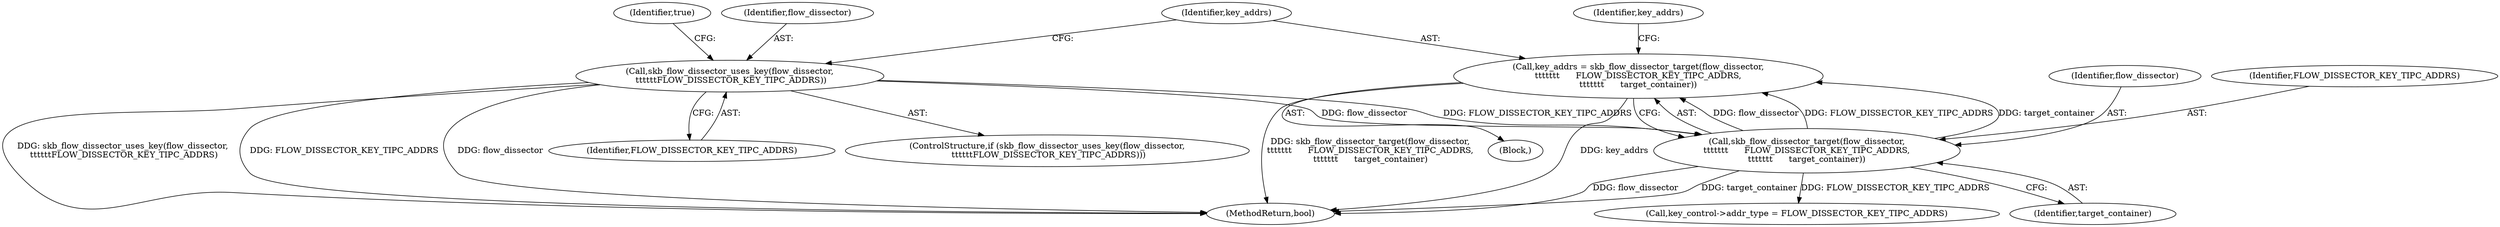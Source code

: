 digraph "0_linux_a6e544b0a88b53114bfa5a57e21b7be7a8dfc9d0@pointer" {
"1000459" [label="(Call,key_addrs = skb_flow_dissector_target(flow_dissector,\n\t\t\t\t\t\t\t      FLOW_DISSECTOR_KEY_TIPC_ADDRS,\n\t\t\t\t\t\t\t      target_container))"];
"1000461" [label="(Call,skb_flow_dissector_target(flow_dissector,\n\t\t\t\t\t\t\t      FLOW_DISSECTOR_KEY_TIPC_ADDRS,\n\t\t\t\t\t\t\t      target_container))"];
"1000455" [label="(Call,skb_flow_dissector_uses_key(flow_dissector,\n \t\t\t\t\t\tFLOW_DISSECTOR_KEY_TIPC_ADDRS))"];
"1000460" [label="(Identifier,key_addrs)"];
"1000812" [label="(MethodReturn,bool)"];
"1000455" [label="(Call,skb_flow_dissector_uses_key(flow_dissector,\n \t\t\t\t\t\tFLOW_DISSECTOR_KEY_TIPC_ADDRS))"];
"1000480" [label="(Identifier,true)"];
"1000462" [label="(Identifier,flow_dissector)"];
"1000457" [label="(Identifier,FLOW_DISSECTOR_KEY_TIPC_ADDRS)"];
"1000458" [label="(Block,)"];
"1000461" [label="(Call,skb_flow_dissector_target(flow_dissector,\n\t\t\t\t\t\t\t      FLOW_DISSECTOR_KEY_TIPC_ADDRS,\n\t\t\t\t\t\t\t      target_container))"];
"1000459" [label="(Call,key_addrs = skb_flow_dissector_target(flow_dissector,\n\t\t\t\t\t\t\t      FLOW_DISSECTOR_KEY_TIPC_ADDRS,\n\t\t\t\t\t\t\t      target_container))"];
"1000464" [label="(Identifier,target_container)"];
"1000463" [label="(Identifier,FLOW_DISSECTOR_KEY_TIPC_ADDRS)"];
"1000454" [label="(ControlStructure,if (skb_flow_dissector_uses_key(flow_dissector,\n \t\t\t\t\t\tFLOW_DISSECTOR_KEY_TIPC_ADDRS)))"];
"1000468" [label="(Identifier,key_addrs)"];
"1000474" [label="(Call,key_control->addr_type = FLOW_DISSECTOR_KEY_TIPC_ADDRS)"];
"1000456" [label="(Identifier,flow_dissector)"];
"1000459" -> "1000458"  [label="AST: "];
"1000459" -> "1000461"  [label="CFG: "];
"1000460" -> "1000459"  [label="AST: "];
"1000461" -> "1000459"  [label="AST: "];
"1000468" -> "1000459"  [label="CFG: "];
"1000459" -> "1000812"  [label="DDG: skb_flow_dissector_target(flow_dissector,\n\t\t\t\t\t\t\t      FLOW_DISSECTOR_KEY_TIPC_ADDRS,\n\t\t\t\t\t\t\t      target_container)"];
"1000459" -> "1000812"  [label="DDG: key_addrs"];
"1000461" -> "1000459"  [label="DDG: flow_dissector"];
"1000461" -> "1000459"  [label="DDG: FLOW_DISSECTOR_KEY_TIPC_ADDRS"];
"1000461" -> "1000459"  [label="DDG: target_container"];
"1000461" -> "1000464"  [label="CFG: "];
"1000462" -> "1000461"  [label="AST: "];
"1000463" -> "1000461"  [label="AST: "];
"1000464" -> "1000461"  [label="AST: "];
"1000461" -> "1000812"  [label="DDG: target_container"];
"1000461" -> "1000812"  [label="DDG: flow_dissector"];
"1000455" -> "1000461"  [label="DDG: flow_dissector"];
"1000455" -> "1000461"  [label="DDG: FLOW_DISSECTOR_KEY_TIPC_ADDRS"];
"1000461" -> "1000474"  [label="DDG: FLOW_DISSECTOR_KEY_TIPC_ADDRS"];
"1000455" -> "1000454"  [label="AST: "];
"1000455" -> "1000457"  [label="CFG: "];
"1000456" -> "1000455"  [label="AST: "];
"1000457" -> "1000455"  [label="AST: "];
"1000460" -> "1000455"  [label="CFG: "];
"1000480" -> "1000455"  [label="CFG: "];
"1000455" -> "1000812"  [label="DDG: skb_flow_dissector_uses_key(flow_dissector,\n \t\t\t\t\t\tFLOW_DISSECTOR_KEY_TIPC_ADDRS)"];
"1000455" -> "1000812"  [label="DDG: FLOW_DISSECTOR_KEY_TIPC_ADDRS"];
"1000455" -> "1000812"  [label="DDG: flow_dissector"];
}
